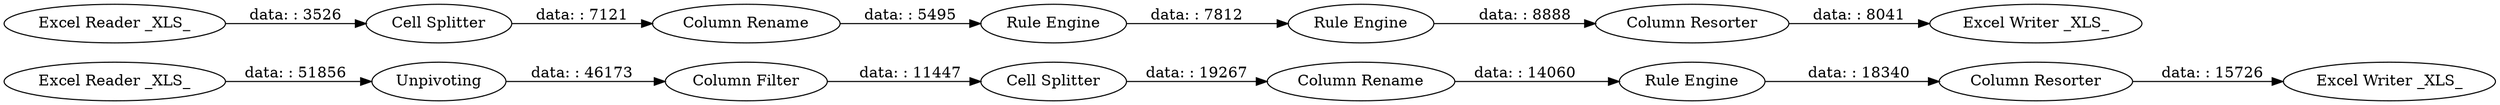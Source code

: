 digraph {
	"1350783206254350497_5" [label="Column Filter"]
	"1350783206254350497_13" [label="Rule Engine"]
	"1350783206254350497_7" [label="Rule Engine"]
	"1350783206254350497_4" [label="Column Rename"]
	"1350783206254350497_8" [label="Column Resorter"]
	"1350783206254350497_10" [label="Column Rename"]
	"1350783206254350497_12" [label="Column Resorter"]
	"1350783206254350497_6" [label="Cell Splitter"]
	"1350783206254350497_3" [label=Unpivoting]
	"1350783206254350497_21" [label="Excel Writer _XLS_"]
	"1350783206254350497_1" [label="Excel Reader _XLS_"]
	"1350783206254350497_11" [label="Cell Splitter"]
	"1350783206254350497_2" [label="Excel Reader _XLS_"]
	"1350783206254350497_20" [label="Excel Writer _XLS_"]
	"1350783206254350497_9" [label="Rule Engine"]
	"1350783206254350497_4" -> "1350783206254350497_7" [label="data: : 14060"]
	"1350783206254350497_9" -> "1350783206254350497_13" [label="data: : 7812"]
	"1350783206254350497_2" -> "1350783206254350497_11" [label="data: : 3526"]
	"1350783206254350497_8" -> "1350783206254350497_20" [label="data: : 15726"]
	"1350783206254350497_5" -> "1350783206254350497_6" [label="data: : 11447"]
	"1350783206254350497_10" -> "1350783206254350497_9" [label="data: : 5495"]
	"1350783206254350497_6" -> "1350783206254350497_4" [label="data: : 19267"]
	"1350783206254350497_1" -> "1350783206254350497_3" [label="data: : 51856"]
	"1350783206254350497_12" -> "1350783206254350497_21" [label="data: : 8041"]
	"1350783206254350497_7" -> "1350783206254350497_8" [label="data: : 18340"]
	"1350783206254350497_13" -> "1350783206254350497_12" [label="data: : 8888"]
	"1350783206254350497_3" -> "1350783206254350497_5" [label="data: : 46173"]
	"1350783206254350497_11" -> "1350783206254350497_10" [label="data: : 7121"]
	rankdir=LR
}
